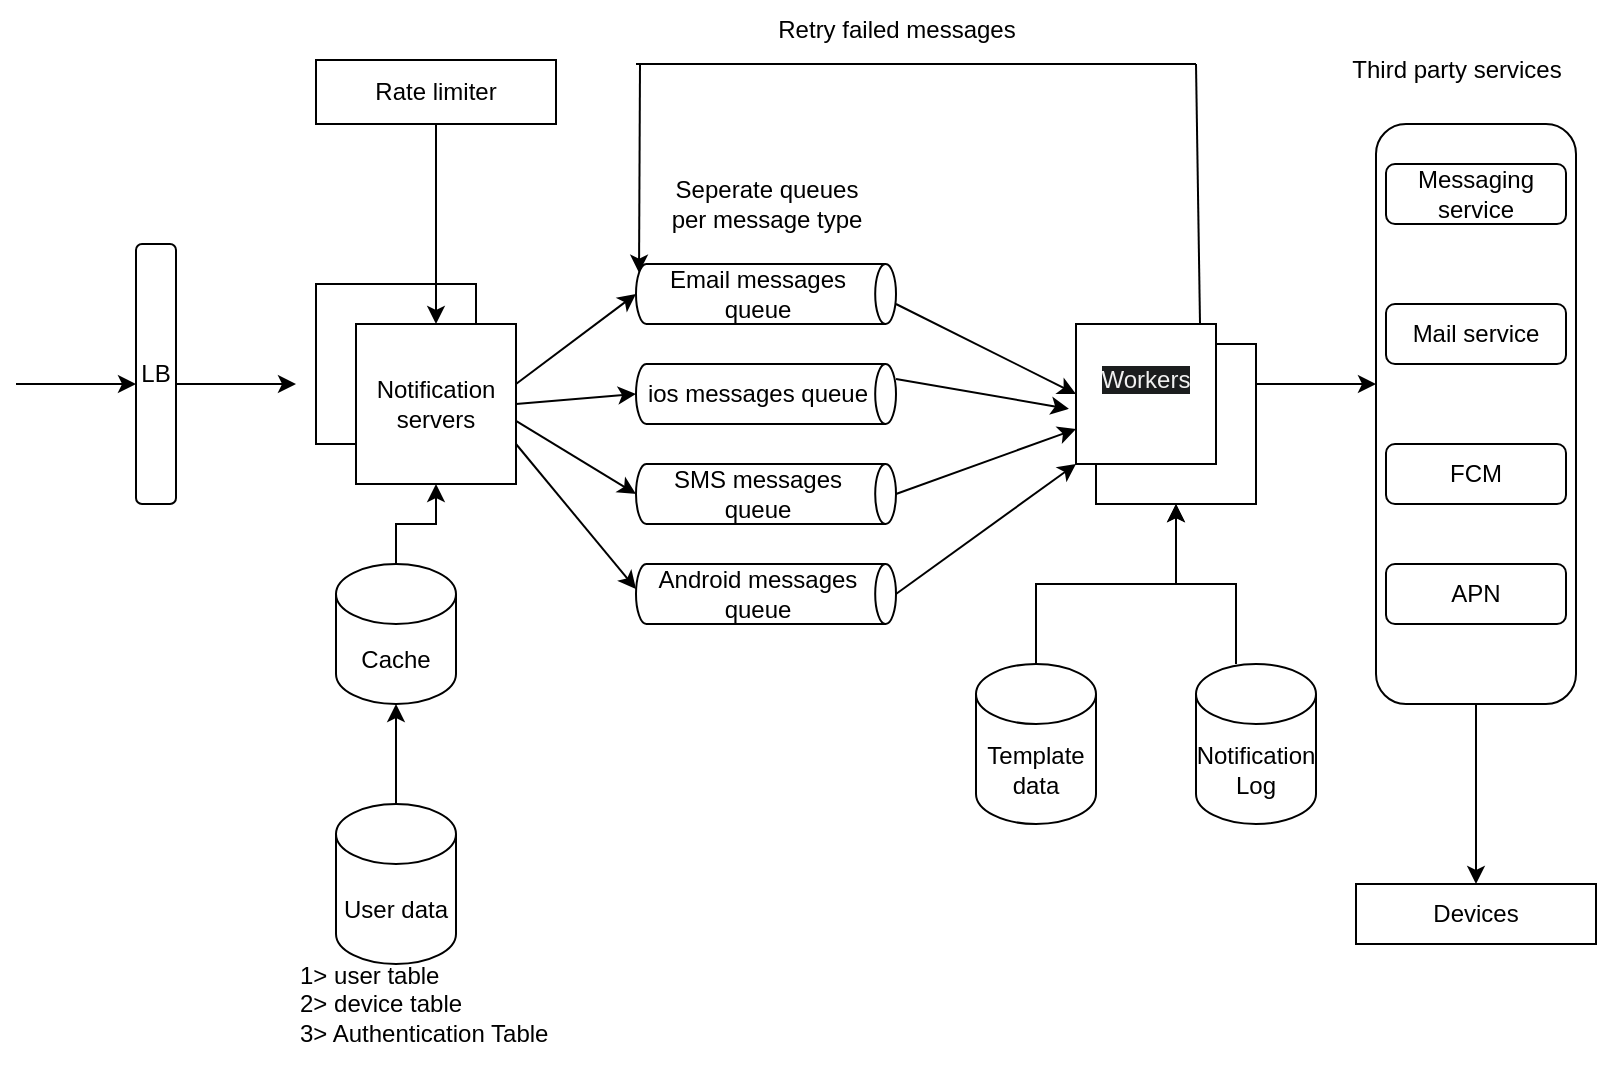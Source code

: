 <mxfile version="24.7.8">
  <diagram name="Page-1" id="f0jXKpESFzgT5aIaNpnr">
    <mxGraphModel dx="1050" dy="621" grid="1" gridSize="10" guides="1" tooltips="1" connect="1" arrows="1" fold="1" page="1" pageScale="1" pageWidth="850" pageHeight="1100" math="0" shadow="0">
      <root>
        <mxCell id="0" />
        <mxCell id="1" parent="0" />
        <mxCell id="AS9PFxC4a85G9_hHMiia-2" value="LB" style="rounded=1;whiteSpace=wrap;html=1;direction=south;" parent="1" vertex="1">
          <mxGeometry x="80" y="130" width="20" height="130" as="geometry" />
        </mxCell>
        <mxCell id="AS9PFxC4a85G9_hHMiia-4" value="" style="endArrow=classic;html=1;rounded=0;" parent="1" edge="1">
          <mxGeometry width="50" height="50" relative="1" as="geometry">
            <mxPoint x="20" y="200" as="sourcePoint" />
            <mxPoint x="80" y="200" as="targetPoint" />
          </mxGeometry>
        </mxCell>
        <mxCell id="AS9PFxC4a85G9_hHMiia-5" value="" style="endArrow=classic;html=1;rounded=0;" parent="1" edge="1">
          <mxGeometry width="50" height="50" relative="1" as="geometry">
            <mxPoint x="100" y="200" as="sourcePoint" />
            <mxPoint x="160" y="200" as="targetPoint" />
          </mxGeometry>
        </mxCell>
        <mxCell id="AS9PFxC4a85G9_hHMiia-6" value="" style="whiteSpace=wrap;html=1;aspect=fixed;" parent="1" vertex="1">
          <mxGeometry x="170" y="150" width="80" height="80" as="geometry" />
        </mxCell>
        <mxCell id="AS9PFxC4a85G9_hHMiia-7" value="&lt;div&gt;Notification&lt;/div&gt;&lt;div&gt;servers&lt;/div&gt;" style="whiteSpace=wrap;html=1;aspect=fixed;" parent="1" vertex="1">
          <mxGeometry x="190" y="170" width="80" height="80" as="geometry" />
        </mxCell>
        <mxCell id="AS9PFxC4a85G9_hHMiia-8" value="" style="endArrow=classic;html=1;rounded=0;entryX=0.5;entryY=1;entryDx=0;entryDy=0;entryPerimeter=0;" parent="1" target="AS9PFxC4a85G9_hHMiia-15" edge="1">
          <mxGeometry width="50" height="50" relative="1" as="geometry">
            <mxPoint x="270" y="200" as="sourcePoint" />
            <mxPoint x="330" y="200" as="targetPoint" />
          </mxGeometry>
        </mxCell>
        <mxCell id="AS9PFxC4a85G9_hHMiia-51" value="" style="edgeStyle=orthogonalEdgeStyle;rounded=0;orthogonalLoop=1;jettySize=auto;html=1;" parent="1" source="AS9PFxC4a85G9_hHMiia-9" target="AS9PFxC4a85G9_hHMiia-49" edge="1">
          <mxGeometry relative="1" as="geometry" />
        </mxCell>
        <mxCell id="AS9PFxC4a85G9_hHMiia-9" value="User data" style="shape=cylinder3;whiteSpace=wrap;html=1;boundedLbl=1;backgroundOutline=1;size=15;" parent="1" vertex="1">
          <mxGeometry x="180" y="410" width="60" height="80" as="geometry" />
        </mxCell>
        <mxCell id="AS9PFxC4a85G9_hHMiia-11" value="1&amp;gt; user table&lt;div&gt;2&amp;gt; device table&lt;/div&gt;&lt;div&gt;3&amp;gt; Authentication Table&lt;/div&gt;" style="text;html=1;align=left;verticalAlign=middle;resizable=0;points=[];autosize=1;strokeColor=none;fillColor=none;" parent="1" vertex="1">
          <mxGeometry x="160" y="480" width="150" height="60" as="geometry" />
        </mxCell>
        <mxCell id="AS9PFxC4a85G9_hHMiia-15" value="Email messages queue" style="shape=cylinder3;whiteSpace=wrap;html=1;boundedLbl=1;backgroundOutline=1;size=5.2;direction=south;" parent="1" vertex="1">
          <mxGeometry x="330" y="140" width="130" height="30" as="geometry" />
        </mxCell>
        <mxCell id="AS9PFxC4a85G9_hHMiia-19" style="edgeStyle=orthogonalEdgeStyle;rounded=0;orthogonalLoop=1;jettySize=auto;html=1;exitX=1;exitY=0.75;exitDx=0;exitDy=0;" parent="1" source="AS9PFxC4a85G9_hHMiia-18" target="AS9PFxC4a85G9_hHMiia-18" edge="1">
          <mxGeometry relative="1" as="geometry" />
        </mxCell>
        <mxCell id="AS9PFxC4a85G9_hHMiia-53" value="" style="edgeStyle=orthogonalEdgeStyle;rounded=0;orthogonalLoop=1;jettySize=auto;html=1;" parent="1" source="AS9PFxC4a85G9_hHMiia-23" target="AS9PFxC4a85G9_hHMiia-21" edge="1">
          <mxGeometry relative="1" as="geometry">
            <Array as="points">
              <mxPoint x="630" y="300" />
              <mxPoint x="600" y="300" />
            </Array>
          </mxGeometry>
        </mxCell>
        <mxCell id="AS9PFxC4a85G9_hHMiia-21" value="" style="whiteSpace=wrap;html=1;aspect=fixed;" parent="1" vertex="1">
          <mxGeometry x="560" y="180" width="80" height="80" as="geometry" />
        </mxCell>
        <mxCell id="AS9PFxC4a85G9_hHMiia-23" value="Notification Log" style="shape=cylinder3;whiteSpace=wrap;html=1;boundedLbl=1;backgroundOutline=1;size=15;" parent="1" vertex="1">
          <mxGeometry x="610" y="340" width="60" height="80" as="geometry" />
        </mxCell>
        <mxCell id="AS9PFxC4a85G9_hHMiia-54" value="" style="edgeStyle=orthogonalEdgeStyle;rounded=0;orthogonalLoop=1;jettySize=auto;html=1;" parent="1" source="AS9PFxC4a85G9_hHMiia-24" target="AS9PFxC4a85G9_hHMiia-21" edge="1">
          <mxGeometry relative="1" as="geometry" />
        </mxCell>
        <mxCell id="AS9PFxC4a85G9_hHMiia-24" value="Template&lt;div&gt;data&lt;/div&gt;" style="shape=cylinder3;whiteSpace=wrap;html=1;boundedLbl=1;backgroundOutline=1;size=15;" parent="1" vertex="1">
          <mxGeometry x="500" y="340" width="60" height="80" as="geometry" />
        </mxCell>
        <mxCell id="AS9PFxC4a85G9_hHMiia-26" value="" style="endArrow=classic;html=1;rounded=0;" parent="1" edge="1">
          <mxGeometry width="50" height="50" relative="1" as="geometry">
            <mxPoint x="640" y="200" as="sourcePoint" />
            <mxPoint x="700" y="200" as="targetPoint" />
            <Array as="points">
              <mxPoint x="670" y="200" />
            </Array>
          </mxGeometry>
        </mxCell>
        <mxCell id="AS9PFxC4a85G9_hHMiia-27" value="" style="rounded=1;whiteSpace=wrap;html=1;direction=south;" parent="1" vertex="1">
          <mxGeometry x="700" y="70" width="100" height="290" as="geometry" />
        </mxCell>
        <mxCell id="AS9PFxC4a85G9_hHMiia-36" value="Messaging service" style="rounded=1;whiteSpace=wrap;html=1;" parent="1" vertex="1">
          <mxGeometry x="705" y="90" width="90" height="30" as="geometry" />
        </mxCell>
        <mxCell id="AS9PFxC4a85G9_hHMiia-37" value="Mail service" style="rounded=1;whiteSpace=wrap;html=1;" parent="1" vertex="1">
          <mxGeometry x="705" y="160" width="90" height="30" as="geometry" />
        </mxCell>
        <mxCell id="AS9PFxC4a85G9_hHMiia-38" value="" style="endArrow=classic;html=1;rounded=0;" parent="1" edge="1">
          <mxGeometry width="50" height="50" relative="1" as="geometry">
            <mxPoint x="720" y="360" as="sourcePoint" />
            <mxPoint x="750" y="450" as="targetPoint" />
            <Array as="points">
              <mxPoint x="750" y="360" />
            </Array>
          </mxGeometry>
        </mxCell>
        <mxCell id="AS9PFxC4a85G9_hHMiia-39" value="Third party services" style="text;html=1;align=center;verticalAlign=middle;resizable=0;points=[];autosize=1;strokeColor=none;fillColor=none;" parent="1" vertex="1">
          <mxGeometry x="675" y="28" width="130" height="30" as="geometry" />
        </mxCell>
        <mxCell id="AS9PFxC4a85G9_hHMiia-40" value="FCM" style="rounded=1;whiteSpace=wrap;html=1;" parent="1" vertex="1">
          <mxGeometry x="705" y="230" width="90" height="30" as="geometry" />
        </mxCell>
        <mxCell id="AS9PFxC4a85G9_hHMiia-41" value="APN" style="rounded=1;whiteSpace=wrap;html=1;" parent="1" vertex="1">
          <mxGeometry x="705" y="290" width="90" height="30" as="geometry" />
        </mxCell>
        <mxCell id="AS9PFxC4a85G9_hHMiia-44" value="ios messages queue" style="shape=cylinder3;whiteSpace=wrap;html=1;boundedLbl=1;backgroundOutline=1;size=5.2;direction=south;" parent="1" vertex="1">
          <mxGeometry x="330" y="190" width="130" height="30" as="geometry" />
        </mxCell>
        <mxCell id="AS9PFxC4a85G9_hHMiia-45" value="SMS messages queue" style="shape=cylinder3;whiteSpace=wrap;html=1;boundedLbl=1;backgroundOutline=1;size=5.2;direction=south;" parent="1" vertex="1">
          <mxGeometry x="330" y="240" width="130" height="30" as="geometry" />
        </mxCell>
        <mxCell id="AS9PFxC4a85G9_hHMiia-46" value="Seperate queues&lt;div&gt;per message type&lt;/div&gt;" style="text;html=1;align=center;verticalAlign=middle;resizable=0;points=[];autosize=1;strokeColor=none;fillColor=none;" parent="1" vertex="1">
          <mxGeometry x="335" y="90" width="120" height="40" as="geometry" />
        </mxCell>
        <mxCell id="AS9PFxC4a85G9_hHMiia-47" value="Android messages queue" style="shape=cylinder3;whiteSpace=wrap;html=1;boundedLbl=1;backgroundOutline=1;size=5.2;direction=south;" parent="1" vertex="1">
          <mxGeometry x="330" y="290" width="130" height="30" as="geometry" />
        </mxCell>
        <mxCell id="AS9PFxC4a85G9_hHMiia-56" value="" style="edgeStyle=orthogonalEdgeStyle;rounded=0;orthogonalLoop=1;jettySize=auto;html=1;" parent="1" source="AS9PFxC4a85G9_hHMiia-49" target="AS9PFxC4a85G9_hHMiia-7" edge="1">
          <mxGeometry relative="1" as="geometry" />
        </mxCell>
        <mxCell id="AS9PFxC4a85G9_hHMiia-49" value="Cache" style="shape=cylinder3;whiteSpace=wrap;html=1;boundedLbl=1;backgroundOutline=1;size=15;" parent="1" vertex="1">
          <mxGeometry x="180" y="290" width="60" height="70" as="geometry" />
        </mxCell>
        <mxCell id="AS9PFxC4a85G9_hHMiia-58" value="Devices" style="rounded=0;whiteSpace=wrap;html=1;" parent="1" vertex="1">
          <mxGeometry x="690" y="450" width="120" height="30" as="geometry" />
        </mxCell>
        <mxCell id="AS9PFxC4a85G9_hHMiia-61" value="" style="endArrow=classic;html=1;rounded=0;entryX=0.145;entryY=1;entryDx=0;entryDy=-1.508;entryPerimeter=0;" parent="1" target="AS9PFxC4a85G9_hHMiia-15" edge="1">
          <mxGeometry width="50" height="50" relative="1" as="geometry">
            <mxPoint x="332" y="40" as="sourcePoint" />
            <mxPoint x="330" y="80" as="targetPoint" />
          </mxGeometry>
        </mxCell>
        <mxCell id="AS9PFxC4a85G9_hHMiia-64" value="" style="endArrow=none;html=1;rounded=0;exitX=0.886;exitY=0.011;exitDx=0;exitDy=0;exitPerimeter=0;" parent="1" source="AS9PFxC4a85G9_hHMiia-18" edge="1">
          <mxGeometry width="50" height="50" relative="1" as="geometry">
            <mxPoint x="590" y="150" as="sourcePoint" />
            <mxPoint x="610" y="40" as="targetPoint" />
          </mxGeometry>
        </mxCell>
        <mxCell id="AS9PFxC4a85G9_hHMiia-65" value="" style="endArrow=none;html=1;rounded=0;" parent="1" edge="1">
          <mxGeometry width="50" height="50" relative="1" as="geometry">
            <mxPoint x="610" y="40" as="sourcePoint" />
            <mxPoint x="330" y="40" as="targetPoint" />
          </mxGeometry>
        </mxCell>
        <mxCell id="AS9PFxC4a85G9_hHMiia-66" value="Retry failed messages" style="text;html=1;align=center;verticalAlign=middle;resizable=0;points=[];autosize=1;strokeColor=none;fillColor=none;" parent="1" vertex="1">
          <mxGeometry x="390" y="8" width="140" height="30" as="geometry" />
        </mxCell>
        <mxCell id="AS9PFxC4a85G9_hHMiia-67" value="" style="endArrow=classic;html=1;rounded=0;entryX=0.5;entryY=1;entryDx=0;entryDy=0;entryPerimeter=0;exitX=1;exitY=0.5;exitDx=0;exitDy=0;" parent="1" source="AS9PFxC4a85G9_hHMiia-7" target="AS9PFxC4a85G9_hHMiia-44" edge="1">
          <mxGeometry width="50" height="50" relative="1" as="geometry">
            <mxPoint x="280" y="210" as="sourcePoint" />
            <mxPoint x="340" y="165" as="targetPoint" />
          </mxGeometry>
        </mxCell>
        <mxCell id="AS9PFxC4a85G9_hHMiia-68" value="" style="endArrow=classic;html=1;rounded=0;entryX=0.5;entryY=1;entryDx=0;entryDy=0;entryPerimeter=0;exitX=1;exitY=0.605;exitDx=0;exitDy=0;exitPerimeter=0;" parent="1" source="AS9PFxC4a85G9_hHMiia-7" target="AS9PFxC4a85G9_hHMiia-45" edge="1">
          <mxGeometry width="50" height="50" relative="1" as="geometry">
            <mxPoint x="290" y="220" as="sourcePoint" />
            <mxPoint x="350" y="175" as="targetPoint" />
          </mxGeometry>
        </mxCell>
        <mxCell id="AS9PFxC4a85G9_hHMiia-69" value="" style="endArrow=classic;html=1;rounded=0;entryX=0.5;entryY=1;entryDx=0;entryDy=0;entryPerimeter=0;exitX=1;exitY=0.75;exitDx=0;exitDy=0;" parent="1" source="AS9PFxC4a85G9_hHMiia-7" edge="1">
          <mxGeometry width="50" height="50" relative="1" as="geometry">
            <mxPoint x="270" y="347.5" as="sourcePoint" />
            <mxPoint x="330" y="302.5" as="targetPoint" />
          </mxGeometry>
        </mxCell>
        <mxCell id="AS9PFxC4a85G9_hHMiia-70" value="" style="endArrow=classic;html=1;rounded=0;entryX=0;entryY=0.5;entryDx=0;entryDy=0;" parent="1" target="AS9PFxC4a85G9_hHMiia-18" edge="1">
          <mxGeometry width="50" height="50" relative="1" as="geometry">
            <mxPoint x="460" y="160" as="sourcePoint" />
            <mxPoint x="520" y="115" as="targetPoint" />
          </mxGeometry>
        </mxCell>
        <mxCell id="AS9PFxC4a85G9_hHMiia-71" value="" style="endArrow=classic;html=1;rounded=0;entryX=-0.051;entryY=0.606;entryDx=0;entryDy=0;entryPerimeter=0;" parent="1" target="AS9PFxC4a85G9_hHMiia-18" edge="1">
          <mxGeometry width="50" height="50" relative="1" as="geometry">
            <mxPoint x="460" y="197.5" as="sourcePoint" />
            <mxPoint x="540" y="232.5" as="targetPoint" />
          </mxGeometry>
        </mxCell>
        <mxCell id="AS9PFxC4a85G9_hHMiia-72" value="" style="endArrow=classic;html=1;rounded=0;entryX=0;entryY=0.5;entryDx=0;entryDy=0;exitX=0.5;exitY=0;exitDx=0;exitDy=0;exitPerimeter=0;" parent="1" source="AS9PFxC4a85G9_hHMiia-18" edge="1">
          <mxGeometry width="50" height="50" relative="1" as="geometry">
            <mxPoint x="480" y="180" as="sourcePoint" />
            <mxPoint x="560" y="215" as="targetPoint" />
          </mxGeometry>
        </mxCell>
        <mxCell id="AS9PFxC4a85G9_hHMiia-73" value="" style="endArrow=classic;html=1;rounded=0;entryX=0;entryY=0.75;entryDx=0;entryDy=0;exitX=0.5;exitY=0;exitDx=0;exitDy=0;exitPerimeter=0;" parent="1" source="AS9PFxC4a85G9_hHMiia-45" target="AS9PFxC4a85G9_hHMiia-18" edge="1">
          <mxGeometry width="50" height="50" relative="1" as="geometry">
            <mxPoint x="460" y="255" as="sourcePoint" />
            <mxPoint x="560" y="215" as="targetPoint" />
          </mxGeometry>
        </mxCell>
        <mxCell id="AS9PFxC4a85G9_hHMiia-18" value="&#xa;&lt;span style=&quot;color: rgb(240, 240, 240); font-family: Helvetica; font-size: 12px; font-style: normal; font-variant-ligatures: normal; font-variant-caps: normal; font-weight: 400; letter-spacing: normal; orphans: 2; text-align: center; text-indent: 0px; text-transform: none; widows: 2; word-spacing: 0px; -webkit-text-stroke-width: 0px; white-space: normal; background-color: rgb(27, 29, 30); text-decoration-thickness: initial; text-decoration-style: initial; text-decoration-color: initial; display: inline !important; float: none;&quot;&gt;Workers&lt;/span&gt;&#xa;&#xa;" style="whiteSpace=wrap;html=1;aspect=fixed;" parent="1" vertex="1">
          <mxGeometry x="550" y="170" width="70" height="70" as="geometry" />
        </mxCell>
        <mxCell id="AS9PFxC4a85G9_hHMiia-74" value="" style="endArrow=classic;html=1;rounded=0;entryX=0;entryY=1;entryDx=0;entryDy=0;exitX=0.5;exitY=0;exitDx=0;exitDy=0;exitPerimeter=0;" parent="1" source="AS9PFxC4a85G9_hHMiia-47" target="AS9PFxC4a85G9_hHMiia-18" edge="1">
          <mxGeometry width="50" height="50" relative="1" as="geometry">
            <mxPoint x="490" y="190" as="sourcePoint" />
            <mxPoint x="570" y="225" as="targetPoint" />
          </mxGeometry>
        </mxCell>
        <mxCell id="2MQmfX8z2Aj9Qfdl5R0T-6" value="" style="edgeStyle=orthogonalEdgeStyle;rounded=0;orthogonalLoop=1;jettySize=auto;html=1;" edge="1" parent="1" source="2MQmfX8z2Aj9Qfdl5R0T-5" target="AS9PFxC4a85G9_hHMiia-7">
          <mxGeometry relative="1" as="geometry" />
        </mxCell>
        <mxCell id="2MQmfX8z2Aj9Qfdl5R0T-5" value="Rate limiter" style="rounded=0;whiteSpace=wrap;html=1;" vertex="1" parent="1">
          <mxGeometry x="170" y="38" width="120" height="32" as="geometry" />
        </mxCell>
      </root>
    </mxGraphModel>
  </diagram>
</mxfile>
